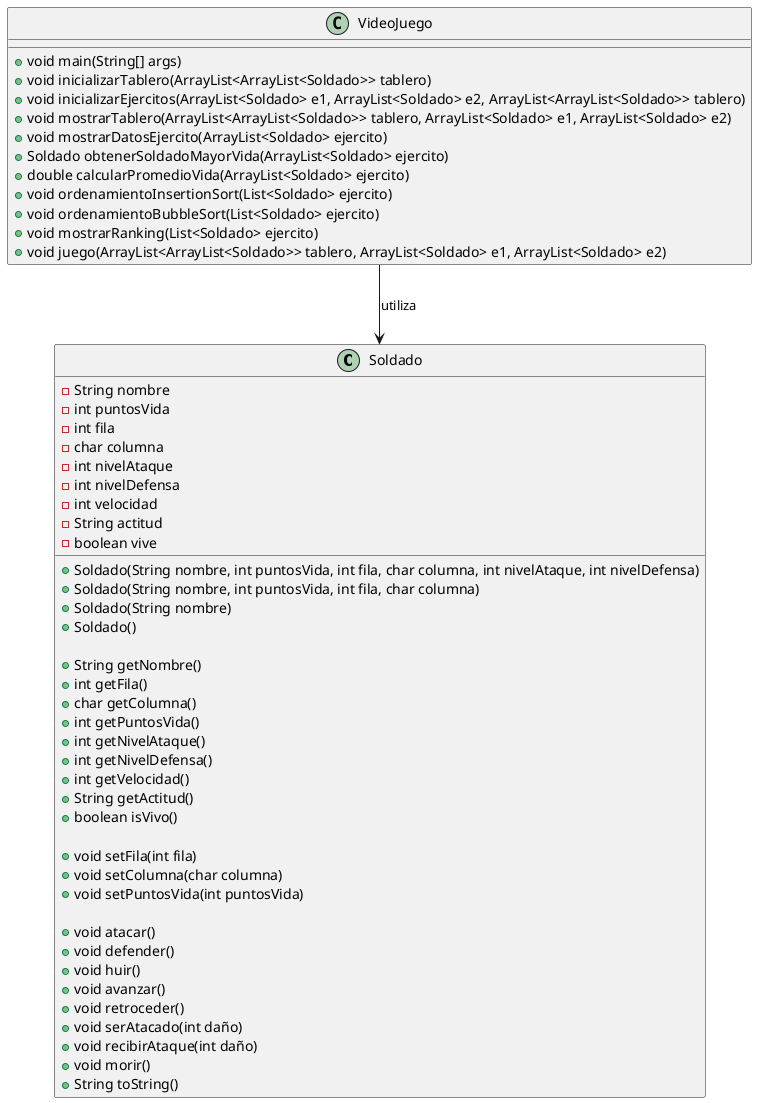 @startuml
class Soldado {
    - String nombre
    - int puntosVida
    - int fila
    - char columna
    - int nivelAtaque
    - int nivelDefensa
    - int velocidad
    - String actitud
    - boolean vive

    + Soldado(String nombre, int puntosVida, int fila, char columna, int nivelAtaque, int nivelDefensa)
    + Soldado(String nombre, int puntosVida, int fila, char columna)
    + Soldado(String nombre)
    + Soldado()

    + String getNombre()
    + int getFila()
    + char getColumna()
    + int getPuntosVida()
    + int getNivelAtaque()
    + int getNivelDefensa()
    + int getVelocidad()
    + String getActitud()
    + boolean isVivo()

    + void setFila(int fila)
    + void setColumna(char columna)
    + void setPuntosVida(int puntosVida)

    + void atacar()
    + void defender()
    + void huir()
    + void avanzar()
    + void retroceder()
    + void serAtacado(int daño)
    + void recibirAtaque(int daño)
    + void morir()
    + String toString()
}

class VideoJuego {
    + void main(String[] args)
    + void inicializarTablero(ArrayList<ArrayList<Soldado>> tablero)
    + void inicializarEjercitos(ArrayList<Soldado> e1, ArrayList<Soldado> e2, ArrayList<ArrayList<Soldado>> tablero)
    + void mostrarTablero(ArrayList<ArrayList<Soldado>> tablero, ArrayList<Soldado> e1, ArrayList<Soldado> e2)
    + void mostrarDatosEjercito(ArrayList<Soldado> ejercito)
    + Soldado obtenerSoldadoMayorVida(ArrayList<Soldado> ejercito)
    + double calcularPromedioVida(ArrayList<Soldado> ejercito)
    + void ordenamientoInsertionSort(List<Soldado> ejercito)
    + void ordenamientoBubbleSort(List<Soldado> ejercito)
    + void mostrarRanking(List<Soldado> ejercito)
    + void juego(ArrayList<ArrayList<Soldado>> tablero, ArrayList<Soldado> e1, ArrayList<Soldado> e2)
}

VideoJuego --> Soldado : utiliza
@enduml
